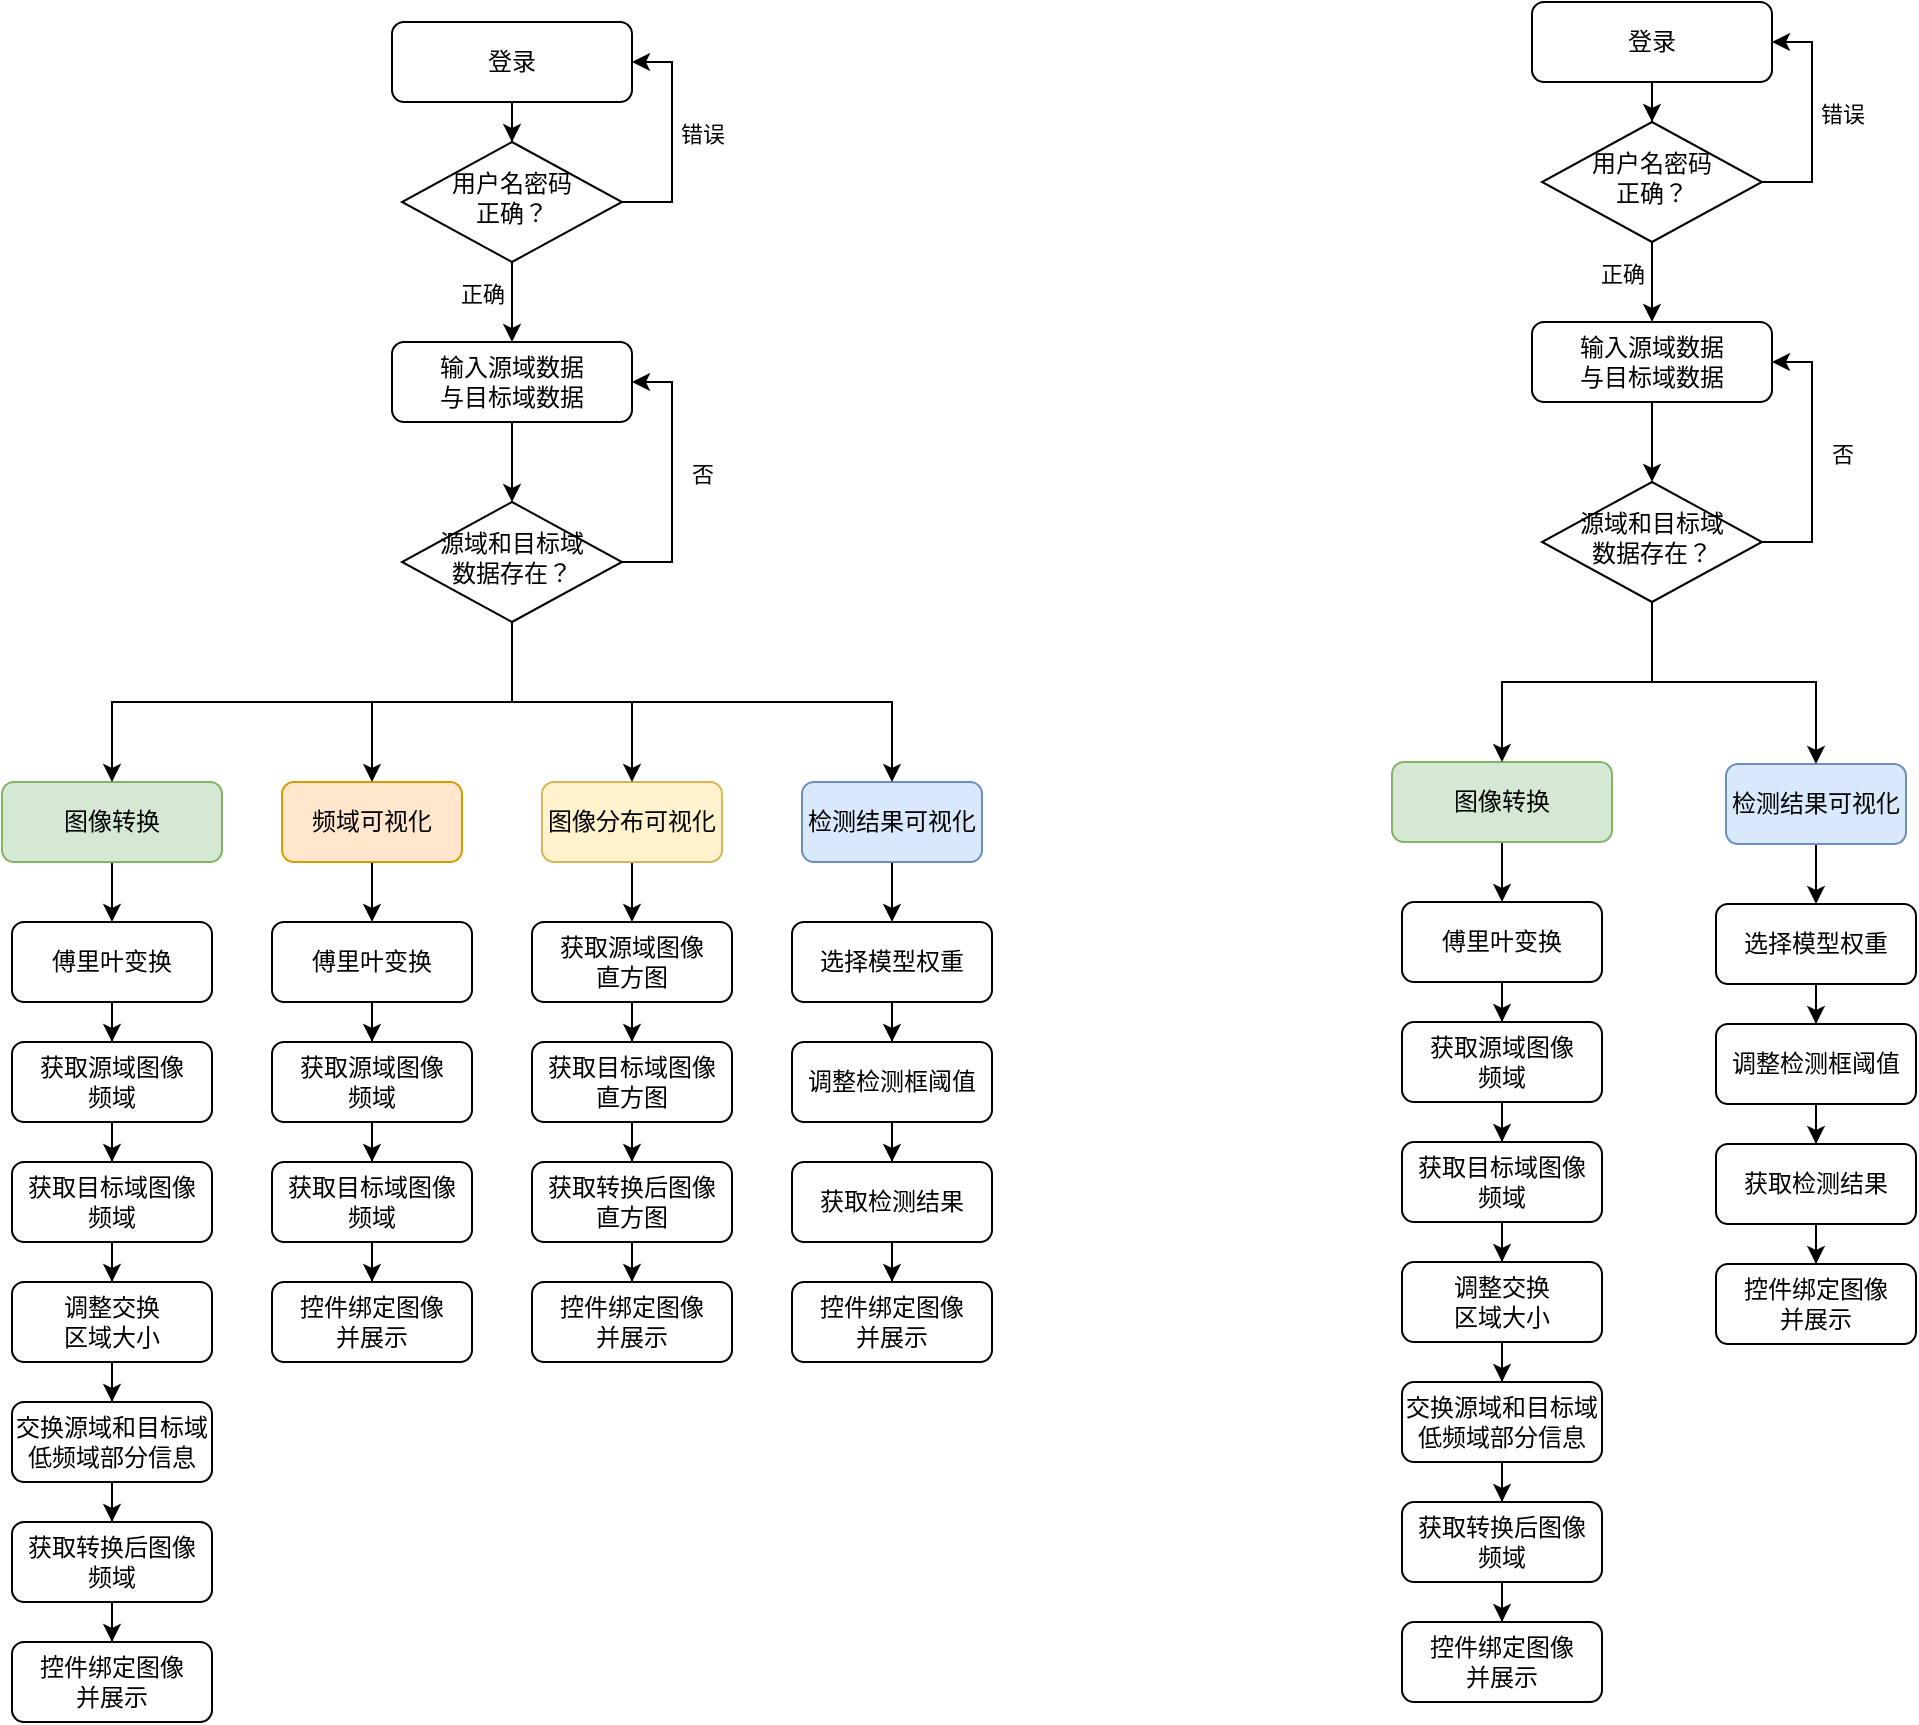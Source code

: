<mxfile version="22.1.21" type="github">
  <diagram name="第 1 页" id="Dvlfbs5kGQ-PsMck--tt">
    <mxGraphModel dx="1638" dy="863" grid="1" gridSize="10" guides="1" tooltips="1" connect="1" arrows="1" fold="1" page="1" pageScale="1" pageWidth="1200" pageHeight="1920" math="0" shadow="0">
      <root>
        <mxCell id="0" />
        <mxCell id="1" parent="0" />
        <mxCell id="TFEilJAdVY5L6RVv-F__-76" value="" style="edgeStyle=orthogonalEdgeStyle;rounded=0;orthogonalLoop=1;jettySize=auto;html=1;entryX=0.5;entryY=0;entryDx=0;entryDy=0;" parent="1" source="TFEilJAdVY5L6RVv-F__-3" target="TFEilJAdVY5L6RVv-F__-78" edge="1">
          <mxGeometry relative="1" as="geometry">
            <mxPoint x="585" y="370" as="targetPoint" />
          </mxGeometry>
        </mxCell>
        <mxCell id="TFEilJAdVY5L6RVv-F__-3" value="输入源域数据&lt;br&gt;与目标域数据" style="rounded=1;whiteSpace=wrap;html=1;fontSize=12;glass=0;strokeWidth=1;shadow=0;" parent="1" vertex="1">
          <mxGeometry x="525" y="260" width="120" height="40" as="geometry" />
        </mxCell>
        <mxCell id="TFEilJAdVY5L6RVv-F__-117" value="" style="edgeStyle=orthogonalEdgeStyle;rounded=0;orthogonalLoop=1;jettySize=auto;html=1;" parent="1" source="TFEilJAdVY5L6RVv-F__-64" target="TFEilJAdVY5L6RVv-F__-116" edge="1">
          <mxGeometry relative="1" as="geometry" />
        </mxCell>
        <mxCell id="TFEilJAdVY5L6RVv-F__-64" value="图像转换" style="rounded=1;whiteSpace=wrap;html=1;fontSize=12;glass=0;strokeWidth=1;shadow=0;fillColor=#d5e8d4;strokeColor=#82b366;" parent="1" vertex="1">
          <mxGeometry x="330" y="480" width="110" height="40" as="geometry" />
        </mxCell>
        <mxCell id="TFEilJAdVY5L6RVv-F__-121" style="edgeStyle=orthogonalEdgeStyle;rounded=0;orthogonalLoop=1;jettySize=auto;html=1;entryX=0.5;entryY=0;entryDx=0;entryDy=0;" parent="1" source="TFEilJAdVY5L6RVv-F__-65" target="TFEilJAdVY5L6RVv-F__-120" edge="1">
          <mxGeometry relative="1" as="geometry" />
        </mxCell>
        <mxCell id="TFEilJAdVY5L6RVv-F__-65" value="频域可视化" style="rounded=1;whiteSpace=wrap;html=1;fontSize=12;glass=0;strokeWidth=1;shadow=0;fillColor=#ffe6cc;strokeColor=#d79b00;" parent="1" vertex="1">
          <mxGeometry x="470" y="480" width="90" height="40" as="geometry" />
        </mxCell>
        <mxCell id="TFEilJAdVY5L6RVv-F__-131" style="edgeStyle=orthogonalEdgeStyle;rounded=0;orthogonalLoop=1;jettySize=auto;html=1;entryX=0.5;entryY=0;entryDx=0;entryDy=0;" parent="1" source="TFEilJAdVY5L6RVv-F__-66" target="TFEilJAdVY5L6RVv-F__-126" edge="1">
          <mxGeometry relative="1" as="geometry" />
        </mxCell>
        <mxCell id="TFEilJAdVY5L6RVv-F__-66" value="图像分布可视化" style="rounded=1;whiteSpace=wrap;html=1;fontSize=12;glass=0;strokeWidth=1;shadow=0;fillColor=#fff2cc;strokeColor=#d6b656;" parent="1" vertex="1">
          <mxGeometry x="600" y="480" width="90" height="40" as="geometry" />
        </mxCell>
        <mxCell id="TFEilJAdVY5L6RVv-F__-144" style="edgeStyle=orthogonalEdgeStyle;rounded=0;orthogonalLoop=1;jettySize=auto;html=1;entryX=0.5;entryY=0;entryDx=0;entryDy=0;" parent="1" source="TFEilJAdVY5L6RVv-F__-67" target="TFEilJAdVY5L6RVv-F__-135" edge="1">
          <mxGeometry relative="1" as="geometry" />
        </mxCell>
        <mxCell id="TFEilJAdVY5L6RVv-F__-67" value="检测结果可视化" style="rounded=1;whiteSpace=wrap;html=1;fontSize=12;glass=0;strokeWidth=1;shadow=0;fillColor=#dae8fc;strokeColor=#6c8ebf;" parent="1" vertex="1">
          <mxGeometry x="730" y="480" width="90" height="40" as="geometry" />
        </mxCell>
        <mxCell id="TFEilJAdVY5L6RVv-F__-70" value="" style="edgeStyle=orthogonalEdgeStyle;rounded=0;orthogonalLoop=1;jettySize=auto;html=1;" parent="1" source="TFEilJAdVY5L6RVv-F__-68" target="TFEilJAdVY5L6RVv-F__-69" edge="1">
          <mxGeometry relative="1" as="geometry" />
        </mxCell>
        <mxCell id="TFEilJAdVY5L6RVv-F__-68" value="登录" style="rounded=1;whiteSpace=wrap;html=1;fontSize=12;glass=0;strokeWidth=1;shadow=0;" parent="1" vertex="1">
          <mxGeometry x="525" y="100" width="120" height="40" as="geometry" />
        </mxCell>
        <mxCell id="TFEilJAdVY5L6RVv-F__-71" value="" style="edgeStyle=orthogonalEdgeStyle;rounded=0;orthogonalLoop=1;jettySize=auto;html=1;" parent="1" source="TFEilJAdVY5L6RVv-F__-69" target="TFEilJAdVY5L6RVv-F__-3" edge="1">
          <mxGeometry relative="1" as="geometry" />
        </mxCell>
        <mxCell id="TFEilJAdVY5L6RVv-F__-72" value="正确" style="edgeLabel;html=1;align=center;verticalAlign=middle;resizable=0;points=[];" parent="TFEilJAdVY5L6RVv-F__-71" vertex="1" connectable="0">
          <mxGeometry x="-0.206" y="-2" relative="1" as="geometry">
            <mxPoint x="-13" as="offset" />
          </mxGeometry>
        </mxCell>
        <mxCell id="TFEilJAdVY5L6RVv-F__-73" style="edgeStyle=orthogonalEdgeStyle;rounded=0;orthogonalLoop=1;jettySize=auto;html=1;entryX=1;entryY=0.5;entryDx=0;entryDy=0;" parent="1" source="TFEilJAdVY5L6RVv-F__-69" target="TFEilJAdVY5L6RVv-F__-68" edge="1">
          <mxGeometry relative="1" as="geometry">
            <Array as="points">
              <mxPoint x="665" y="190" />
              <mxPoint x="665" y="120" />
            </Array>
          </mxGeometry>
        </mxCell>
        <mxCell id="TFEilJAdVY5L6RVv-F__-74" value="错误" style="edgeLabel;html=1;align=center;verticalAlign=middle;resizable=0;points=[];" parent="TFEilJAdVY5L6RVv-F__-73" vertex="1" connectable="0">
          <mxGeometry x="0.026" relative="1" as="geometry">
            <mxPoint x="15" as="offset" />
          </mxGeometry>
        </mxCell>
        <mxCell id="TFEilJAdVY5L6RVv-F__-69" value="用户名密码&lt;br&gt;正确？" style="rhombus;whiteSpace=wrap;html=1;shadow=0;fontFamily=Helvetica;fontSize=12;align=center;strokeWidth=1;spacing=6;spacingTop=-4;" parent="1" vertex="1">
          <mxGeometry x="530" y="160" width="110" height="60" as="geometry" />
        </mxCell>
        <mxCell id="TFEilJAdVY5L6RVv-F__-81" style="edgeStyle=orthogonalEdgeStyle;rounded=0;orthogonalLoop=1;jettySize=auto;html=1;entryX=1;entryY=0.5;entryDx=0;entryDy=0;" parent="1" source="TFEilJAdVY5L6RVv-F__-78" target="TFEilJAdVY5L6RVv-F__-3" edge="1">
          <mxGeometry relative="1" as="geometry">
            <Array as="points">
              <mxPoint x="665" y="370" />
              <mxPoint x="665" y="280" />
            </Array>
          </mxGeometry>
        </mxCell>
        <mxCell id="TFEilJAdVY5L6RVv-F__-82" value="否" style="edgeLabel;html=1;align=center;verticalAlign=middle;resizable=0;points=[];" parent="TFEilJAdVY5L6RVv-F__-81" vertex="1" connectable="0">
          <mxGeometry x="0.022" y="1" relative="1" as="geometry">
            <mxPoint x="16" as="offset" />
          </mxGeometry>
        </mxCell>
        <mxCell id="TFEilJAdVY5L6RVv-F__-86" style="edgeStyle=orthogonalEdgeStyle;rounded=0;orthogonalLoop=1;jettySize=auto;html=1;entryX=0.5;entryY=0;entryDx=0;entryDy=0;" parent="1" source="TFEilJAdVY5L6RVv-F__-78" target="TFEilJAdVY5L6RVv-F__-64" edge="1">
          <mxGeometry relative="1" as="geometry">
            <mxPoint x="585" y="440" as="targetPoint" />
            <Array as="points">
              <mxPoint x="585" y="440" />
              <mxPoint x="385" y="440" />
            </Array>
          </mxGeometry>
        </mxCell>
        <mxCell id="TFEilJAdVY5L6RVv-F__-148" style="edgeStyle=orthogonalEdgeStyle;rounded=0;orthogonalLoop=1;jettySize=auto;html=1;entryX=0.5;entryY=0;entryDx=0;entryDy=0;" parent="1" source="TFEilJAdVY5L6RVv-F__-78" target="TFEilJAdVY5L6RVv-F__-65" edge="1">
          <mxGeometry relative="1" as="geometry" />
        </mxCell>
        <mxCell id="TFEilJAdVY5L6RVv-F__-149" style="edgeStyle=orthogonalEdgeStyle;rounded=0;orthogonalLoop=1;jettySize=auto;html=1;entryX=0.5;entryY=0;entryDx=0;entryDy=0;" parent="1" source="TFEilJAdVY5L6RVv-F__-78" target="TFEilJAdVY5L6RVv-F__-66" edge="1">
          <mxGeometry relative="1" as="geometry" />
        </mxCell>
        <mxCell id="TFEilJAdVY5L6RVv-F__-150" style="edgeStyle=orthogonalEdgeStyle;rounded=0;orthogonalLoop=1;jettySize=auto;html=1;entryX=0.5;entryY=0;entryDx=0;entryDy=0;" parent="1" source="TFEilJAdVY5L6RVv-F__-78" target="TFEilJAdVY5L6RVv-F__-67" edge="1">
          <mxGeometry relative="1" as="geometry">
            <Array as="points">
              <mxPoint x="585" y="440" />
              <mxPoint x="775" y="440" />
            </Array>
          </mxGeometry>
        </mxCell>
        <mxCell id="TFEilJAdVY5L6RVv-F__-78" value="源域和目标域&lt;br&gt;数据存在？" style="rhombus;whiteSpace=wrap;html=1;shadow=0;fontFamily=Helvetica;fontSize=12;align=center;strokeWidth=1;spacing=6;spacingTop=-4;" parent="1" vertex="1">
          <mxGeometry x="530" y="340" width="110" height="60" as="geometry" />
        </mxCell>
        <mxCell id="TFEilJAdVY5L6RVv-F__-95" value="" style="edgeStyle=orthogonalEdgeStyle;rounded=0;orthogonalLoop=1;jettySize=auto;html=1;" parent="1" source="TFEilJAdVY5L6RVv-F__-87" target="TFEilJAdVY5L6RVv-F__-88" edge="1">
          <mxGeometry relative="1" as="geometry" />
        </mxCell>
        <mxCell id="TFEilJAdVY5L6RVv-F__-87" value="获取源域图像&lt;br&gt;频域" style="rounded=1;whiteSpace=wrap;html=1;" parent="1" vertex="1">
          <mxGeometry x="465" y="610" width="100" height="40" as="geometry" />
        </mxCell>
        <mxCell id="TFEilJAdVY5L6RVv-F__-110" value="" style="edgeStyle=orthogonalEdgeStyle;rounded=0;orthogonalLoop=1;jettySize=auto;html=1;" parent="1" source="TFEilJAdVY5L6RVv-F__-88" target="TFEilJAdVY5L6RVv-F__-109" edge="1">
          <mxGeometry relative="1" as="geometry" />
        </mxCell>
        <mxCell id="TFEilJAdVY5L6RVv-F__-88" value="获取目标域图像&lt;br&gt;频域" style="rounded=1;whiteSpace=wrap;html=1;" parent="1" vertex="1">
          <mxGeometry x="465" y="670" width="100" height="40" as="geometry" />
        </mxCell>
        <mxCell id="TFEilJAdVY5L6RVv-F__-97" value="" style="edgeStyle=orthogonalEdgeStyle;rounded=0;orthogonalLoop=1;jettySize=auto;html=1;" parent="1" source="TFEilJAdVY5L6RVv-F__-89" target="TFEilJAdVY5L6RVv-F__-90" edge="1">
          <mxGeometry relative="1" as="geometry" />
        </mxCell>
        <mxCell id="TFEilJAdVY5L6RVv-F__-89" value="获取转换后图像&lt;br&gt;频域" style="rounded=1;whiteSpace=wrap;html=1;" parent="1" vertex="1">
          <mxGeometry x="335" y="850" width="100" height="40" as="geometry" />
        </mxCell>
        <mxCell id="TFEilJAdVY5L6RVv-F__-90" value="控件绑定图像&lt;br&gt;并展示" style="rounded=1;whiteSpace=wrap;html=1;" parent="1" vertex="1">
          <mxGeometry x="335" y="910" width="100" height="40" as="geometry" />
        </mxCell>
        <mxCell id="TFEilJAdVY5L6RVv-F__-108" value="" style="edgeStyle=orthogonalEdgeStyle;rounded=0;orthogonalLoop=1;jettySize=auto;html=1;" parent="1" source="TFEilJAdVY5L6RVv-F__-105" target="TFEilJAdVY5L6RVv-F__-107" edge="1">
          <mxGeometry relative="1" as="geometry" />
        </mxCell>
        <mxCell id="TFEilJAdVY5L6RVv-F__-105" value="获取源域图像&lt;br&gt;频域" style="rounded=1;whiteSpace=wrap;html=1;" parent="1" vertex="1">
          <mxGeometry x="335" y="610" width="100" height="40" as="geometry" />
        </mxCell>
        <mxCell id="TFEilJAdVY5L6RVv-F__-137" style="edgeStyle=orthogonalEdgeStyle;rounded=0;orthogonalLoop=1;jettySize=auto;html=1;entryX=0.5;entryY=0;entryDx=0;entryDy=0;" parent="1" source="TFEilJAdVY5L6RVv-F__-107" target="TFEilJAdVY5L6RVv-F__-136" edge="1">
          <mxGeometry relative="1" as="geometry" />
        </mxCell>
        <mxCell id="TFEilJAdVY5L6RVv-F__-107" value="获取目标域图像&lt;br&gt;频域" style="rounded=1;whiteSpace=wrap;html=1;" parent="1" vertex="1">
          <mxGeometry x="335" y="670" width="100" height="40" as="geometry" />
        </mxCell>
        <mxCell id="TFEilJAdVY5L6RVv-F__-109" value="控件绑定图像&lt;br&gt;并展示" style="rounded=1;whiteSpace=wrap;html=1;" parent="1" vertex="1">
          <mxGeometry x="465" y="730" width="100" height="40" as="geometry" />
        </mxCell>
        <mxCell id="TFEilJAdVY5L6RVv-F__-114" value="" style="edgeStyle=orthogonalEdgeStyle;rounded=0;orthogonalLoop=1;jettySize=auto;html=1;" parent="1" source="TFEilJAdVY5L6RVv-F__-112" target="TFEilJAdVY5L6RVv-F__-89" edge="1">
          <mxGeometry relative="1" as="geometry" />
        </mxCell>
        <mxCell id="TFEilJAdVY5L6RVv-F__-112" value="交换源域和目标域低频域部分信息" style="rounded=1;whiteSpace=wrap;html=1;" parent="1" vertex="1">
          <mxGeometry x="335" y="790" width="100" height="40" as="geometry" />
        </mxCell>
        <mxCell id="TFEilJAdVY5L6RVv-F__-119" value="" style="edgeStyle=orthogonalEdgeStyle;rounded=0;orthogonalLoop=1;jettySize=auto;html=1;" parent="1" source="TFEilJAdVY5L6RVv-F__-116" target="TFEilJAdVY5L6RVv-F__-105" edge="1">
          <mxGeometry relative="1" as="geometry" />
        </mxCell>
        <mxCell id="TFEilJAdVY5L6RVv-F__-116" value="傅里叶变换" style="rounded=1;whiteSpace=wrap;html=1;" parent="1" vertex="1">
          <mxGeometry x="335" y="550" width="100" height="40" as="geometry" />
        </mxCell>
        <mxCell id="TFEilJAdVY5L6RVv-F__-122" style="edgeStyle=orthogonalEdgeStyle;rounded=0;orthogonalLoop=1;jettySize=auto;html=1;entryX=0.5;entryY=0;entryDx=0;entryDy=0;" parent="1" source="TFEilJAdVY5L6RVv-F__-120" target="TFEilJAdVY5L6RVv-F__-87" edge="1">
          <mxGeometry relative="1" as="geometry" />
        </mxCell>
        <mxCell id="TFEilJAdVY5L6RVv-F__-120" value="傅里叶变换" style="rounded=1;whiteSpace=wrap;html=1;" parent="1" vertex="1">
          <mxGeometry x="465" y="550" width="100" height="40" as="geometry" />
        </mxCell>
        <mxCell id="TFEilJAdVY5L6RVv-F__-132" style="edgeStyle=orthogonalEdgeStyle;rounded=0;orthogonalLoop=1;jettySize=auto;html=1;entryX=0.5;entryY=0;entryDx=0;entryDy=0;" parent="1" source="TFEilJAdVY5L6RVv-F__-126" target="TFEilJAdVY5L6RVv-F__-127" edge="1">
          <mxGeometry relative="1" as="geometry" />
        </mxCell>
        <mxCell id="TFEilJAdVY5L6RVv-F__-126" value="获取源域图像&lt;br&gt;直方图" style="rounded=1;whiteSpace=wrap;html=1;" parent="1" vertex="1">
          <mxGeometry x="595" y="550" width="100" height="40" as="geometry" />
        </mxCell>
        <mxCell id="TFEilJAdVY5L6RVv-F__-133" style="edgeStyle=orthogonalEdgeStyle;rounded=0;orthogonalLoop=1;jettySize=auto;html=1;entryX=0.5;entryY=0;entryDx=0;entryDy=0;" parent="1" source="TFEilJAdVY5L6RVv-F__-127" target="TFEilJAdVY5L6RVv-F__-128" edge="1">
          <mxGeometry relative="1" as="geometry" />
        </mxCell>
        <mxCell id="TFEilJAdVY5L6RVv-F__-127" value="获取目标域图像&lt;br&gt;直方图" style="rounded=1;whiteSpace=wrap;html=1;" parent="1" vertex="1">
          <mxGeometry x="595" y="610" width="100" height="40" as="geometry" />
        </mxCell>
        <mxCell id="TFEilJAdVY5L6RVv-F__-134" style="edgeStyle=orthogonalEdgeStyle;rounded=0;orthogonalLoop=1;jettySize=auto;html=1;entryX=0.5;entryY=0;entryDx=0;entryDy=0;" parent="1" source="TFEilJAdVY5L6RVv-F__-128" target="TFEilJAdVY5L6RVv-F__-129" edge="1">
          <mxGeometry relative="1" as="geometry" />
        </mxCell>
        <mxCell id="TFEilJAdVY5L6RVv-F__-128" value="获取转换后图像&lt;br&gt;直方图" style="rounded=1;whiteSpace=wrap;html=1;" parent="1" vertex="1">
          <mxGeometry x="595" y="670" width="100" height="40" as="geometry" />
        </mxCell>
        <mxCell id="TFEilJAdVY5L6RVv-F__-129" value="控件绑定图像&lt;br&gt;并展示" style="rounded=1;whiteSpace=wrap;html=1;" parent="1" vertex="1">
          <mxGeometry x="595" y="730" width="100" height="40" as="geometry" />
        </mxCell>
        <mxCell id="TFEilJAdVY5L6RVv-F__-145" style="edgeStyle=orthogonalEdgeStyle;rounded=0;orthogonalLoop=1;jettySize=auto;html=1;entryX=0.5;entryY=0;entryDx=0;entryDy=0;" parent="1" source="TFEilJAdVY5L6RVv-F__-135" target="TFEilJAdVY5L6RVv-F__-139" edge="1">
          <mxGeometry relative="1" as="geometry" />
        </mxCell>
        <mxCell id="TFEilJAdVY5L6RVv-F__-135" value="选择模型权重" style="rounded=1;whiteSpace=wrap;html=1;" parent="1" vertex="1">
          <mxGeometry x="725" y="550" width="100" height="40" as="geometry" />
        </mxCell>
        <mxCell id="TFEilJAdVY5L6RVv-F__-138" style="edgeStyle=orthogonalEdgeStyle;rounded=0;orthogonalLoop=1;jettySize=auto;html=1;entryX=0.5;entryY=0;entryDx=0;entryDy=0;" parent="1" source="TFEilJAdVY5L6RVv-F__-136" target="TFEilJAdVY5L6RVv-F__-112" edge="1">
          <mxGeometry relative="1" as="geometry" />
        </mxCell>
        <mxCell id="TFEilJAdVY5L6RVv-F__-136" value="调整交换&lt;br&gt;区域大小" style="rounded=1;whiteSpace=wrap;html=1;" parent="1" vertex="1">
          <mxGeometry x="335" y="730" width="100" height="40" as="geometry" />
        </mxCell>
        <mxCell id="TFEilJAdVY5L6RVv-F__-146" style="edgeStyle=orthogonalEdgeStyle;rounded=0;orthogonalLoop=1;jettySize=auto;html=1;entryX=0.5;entryY=0;entryDx=0;entryDy=0;" parent="1" source="TFEilJAdVY5L6RVv-F__-139" target="TFEilJAdVY5L6RVv-F__-140" edge="1">
          <mxGeometry relative="1" as="geometry" />
        </mxCell>
        <mxCell id="TFEilJAdVY5L6RVv-F__-139" value="调整检测框阈值" style="rounded=1;whiteSpace=wrap;html=1;" parent="1" vertex="1">
          <mxGeometry x="725" y="610" width="100" height="40" as="geometry" />
        </mxCell>
        <mxCell id="TFEilJAdVY5L6RVv-F__-147" style="edgeStyle=orthogonalEdgeStyle;rounded=0;orthogonalLoop=1;jettySize=auto;html=1;entryX=0.5;entryY=0;entryDx=0;entryDy=0;" parent="1" source="TFEilJAdVY5L6RVv-F__-140" target="TFEilJAdVY5L6RVv-F__-142" edge="1">
          <mxGeometry relative="1" as="geometry" />
        </mxCell>
        <mxCell id="TFEilJAdVY5L6RVv-F__-140" value="获取检测结果" style="rounded=1;whiteSpace=wrap;html=1;" parent="1" vertex="1">
          <mxGeometry x="725" y="670" width="100" height="40" as="geometry" />
        </mxCell>
        <mxCell id="TFEilJAdVY5L6RVv-F__-142" value="控件绑定图像&lt;br&gt;并展示" style="rounded=1;whiteSpace=wrap;html=1;" parent="1" vertex="1">
          <mxGeometry x="725" y="730" width="100" height="40" as="geometry" />
        </mxCell>
        <mxCell id="KKW1EfT1PSWqCPjwvVtM-1" value="" style="edgeStyle=orthogonalEdgeStyle;rounded=0;orthogonalLoop=1;jettySize=auto;html=1;entryX=0.5;entryY=0;entryDx=0;entryDy=0;" edge="1" parent="1" source="KKW1EfT1PSWqCPjwvVtM-2" target="KKW1EfT1PSWqCPjwvVtM-24">
          <mxGeometry relative="1" as="geometry">
            <mxPoint x="1155" y="360" as="targetPoint" />
          </mxGeometry>
        </mxCell>
        <mxCell id="KKW1EfT1PSWqCPjwvVtM-2" value="输入源域数据&lt;br&gt;与目标域数据" style="rounded=1;whiteSpace=wrap;html=1;fontSize=12;glass=0;strokeWidth=1;shadow=0;" vertex="1" parent="1">
          <mxGeometry x="1095" y="250" width="120" height="40" as="geometry" />
        </mxCell>
        <mxCell id="KKW1EfT1PSWqCPjwvVtM-3" value="" style="edgeStyle=orthogonalEdgeStyle;rounded=0;orthogonalLoop=1;jettySize=auto;html=1;" edge="1" parent="1" source="KKW1EfT1PSWqCPjwvVtM-4" target="KKW1EfT1PSWqCPjwvVtM-40">
          <mxGeometry relative="1" as="geometry" />
        </mxCell>
        <mxCell id="KKW1EfT1PSWqCPjwvVtM-4" value="图像转换" style="rounded=1;whiteSpace=wrap;html=1;fontSize=12;glass=0;strokeWidth=1;shadow=0;fillColor=#d5e8d4;strokeColor=#82b366;" vertex="1" parent="1">
          <mxGeometry x="1025" y="470" width="110" height="40" as="geometry" />
        </mxCell>
        <mxCell id="KKW1EfT1PSWqCPjwvVtM-9" style="edgeStyle=orthogonalEdgeStyle;rounded=0;orthogonalLoop=1;jettySize=auto;html=1;entryX=0.5;entryY=0;entryDx=0;entryDy=0;" edge="1" parent="1" source="KKW1EfT1PSWqCPjwvVtM-10" target="KKW1EfT1PSWqCPjwvVtM-51">
          <mxGeometry relative="1" as="geometry" />
        </mxCell>
        <mxCell id="KKW1EfT1PSWqCPjwvVtM-10" value="检测结果可视化" style="rounded=1;whiteSpace=wrap;html=1;fontSize=12;glass=0;strokeWidth=1;shadow=0;fillColor=#dae8fc;strokeColor=#6c8ebf;" vertex="1" parent="1">
          <mxGeometry x="1192" y="471" width="90" height="40" as="geometry" />
        </mxCell>
        <mxCell id="KKW1EfT1PSWqCPjwvVtM-11" value="" style="edgeStyle=orthogonalEdgeStyle;rounded=0;orthogonalLoop=1;jettySize=auto;html=1;" edge="1" parent="1" source="KKW1EfT1PSWqCPjwvVtM-12" target="KKW1EfT1PSWqCPjwvVtM-17">
          <mxGeometry relative="1" as="geometry" />
        </mxCell>
        <mxCell id="KKW1EfT1PSWqCPjwvVtM-12" value="登录" style="rounded=1;whiteSpace=wrap;html=1;fontSize=12;glass=0;strokeWidth=1;shadow=0;" vertex="1" parent="1">
          <mxGeometry x="1095" y="90" width="120" height="40" as="geometry" />
        </mxCell>
        <mxCell id="KKW1EfT1PSWqCPjwvVtM-13" value="" style="edgeStyle=orthogonalEdgeStyle;rounded=0;orthogonalLoop=1;jettySize=auto;html=1;" edge="1" parent="1" source="KKW1EfT1PSWqCPjwvVtM-17" target="KKW1EfT1PSWqCPjwvVtM-2">
          <mxGeometry relative="1" as="geometry" />
        </mxCell>
        <mxCell id="KKW1EfT1PSWqCPjwvVtM-14" value="正确" style="edgeLabel;html=1;align=center;verticalAlign=middle;resizable=0;points=[];" vertex="1" connectable="0" parent="KKW1EfT1PSWqCPjwvVtM-13">
          <mxGeometry x="-0.206" y="-2" relative="1" as="geometry">
            <mxPoint x="-13" as="offset" />
          </mxGeometry>
        </mxCell>
        <mxCell id="KKW1EfT1PSWqCPjwvVtM-15" style="edgeStyle=orthogonalEdgeStyle;rounded=0;orthogonalLoop=1;jettySize=auto;html=1;entryX=1;entryY=0.5;entryDx=0;entryDy=0;" edge="1" parent="1" source="KKW1EfT1PSWqCPjwvVtM-17" target="KKW1EfT1PSWqCPjwvVtM-12">
          <mxGeometry relative="1" as="geometry">
            <Array as="points">
              <mxPoint x="1235" y="180" />
              <mxPoint x="1235" y="110" />
            </Array>
          </mxGeometry>
        </mxCell>
        <mxCell id="KKW1EfT1PSWqCPjwvVtM-16" value="错误" style="edgeLabel;html=1;align=center;verticalAlign=middle;resizable=0;points=[];" vertex="1" connectable="0" parent="KKW1EfT1PSWqCPjwvVtM-15">
          <mxGeometry x="0.026" relative="1" as="geometry">
            <mxPoint x="15" as="offset" />
          </mxGeometry>
        </mxCell>
        <mxCell id="KKW1EfT1PSWqCPjwvVtM-17" value="用户名密码&lt;br&gt;正确？" style="rhombus;whiteSpace=wrap;html=1;shadow=0;fontFamily=Helvetica;fontSize=12;align=center;strokeWidth=1;spacing=6;spacingTop=-4;" vertex="1" parent="1">
          <mxGeometry x="1100" y="150" width="110" height="60" as="geometry" />
        </mxCell>
        <mxCell id="KKW1EfT1PSWqCPjwvVtM-18" style="edgeStyle=orthogonalEdgeStyle;rounded=0;orthogonalLoop=1;jettySize=auto;html=1;entryX=1;entryY=0.5;entryDx=0;entryDy=0;" edge="1" parent="1" source="KKW1EfT1PSWqCPjwvVtM-24" target="KKW1EfT1PSWqCPjwvVtM-2">
          <mxGeometry relative="1" as="geometry">
            <Array as="points">
              <mxPoint x="1235" y="360" />
              <mxPoint x="1235" y="270" />
            </Array>
          </mxGeometry>
        </mxCell>
        <mxCell id="KKW1EfT1PSWqCPjwvVtM-19" value="否" style="edgeLabel;html=1;align=center;verticalAlign=middle;resizable=0;points=[];" vertex="1" connectable="0" parent="KKW1EfT1PSWqCPjwvVtM-18">
          <mxGeometry x="0.022" y="1" relative="1" as="geometry">
            <mxPoint x="16" as="offset" />
          </mxGeometry>
        </mxCell>
        <mxCell id="KKW1EfT1PSWqCPjwvVtM-20" style="edgeStyle=orthogonalEdgeStyle;rounded=0;orthogonalLoop=1;jettySize=auto;html=1;entryX=0.5;entryY=0;entryDx=0;entryDy=0;" edge="1" parent="1" source="KKW1EfT1PSWqCPjwvVtM-24" target="KKW1EfT1PSWqCPjwvVtM-4">
          <mxGeometry relative="1" as="geometry">
            <mxPoint x="1155" y="430" as="targetPoint" />
            <Array as="points">
              <mxPoint x="1155" y="430" />
              <mxPoint x="1080" y="430" />
              <mxPoint x="1080" y="470" />
            </Array>
          </mxGeometry>
        </mxCell>
        <mxCell id="KKW1EfT1PSWqCPjwvVtM-23" style="edgeStyle=orthogonalEdgeStyle;rounded=0;orthogonalLoop=1;jettySize=auto;html=1;entryX=0.5;entryY=0;entryDx=0;entryDy=0;" edge="1" parent="1" source="KKW1EfT1PSWqCPjwvVtM-24" target="KKW1EfT1PSWqCPjwvVtM-10">
          <mxGeometry relative="1" as="geometry">
            <Array as="points">
              <mxPoint x="1155" y="430" />
              <mxPoint x="1237" y="430" />
            </Array>
          </mxGeometry>
        </mxCell>
        <mxCell id="KKW1EfT1PSWqCPjwvVtM-24" value="源域和目标域&lt;br&gt;数据存在？" style="rhombus;whiteSpace=wrap;html=1;shadow=0;fontFamily=Helvetica;fontSize=12;align=center;strokeWidth=1;spacing=6;spacingTop=-4;" vertex="1" parent="1">
          <mxGeometry x="1100" y="330" width="110" height="60" as="geometry" />
        </mxCell>
        <mxCell id="KKW1EfT1PSWqCPjwvVtM-29" value="" style="edgeStyle=orthogonalEdgeStyle;rounded=0;orthogonalLoop=1;jettySize=auto;html=1;" edge="1" parent="1" source="KKW1EfT1PSWqCPjwvVtM-30" target="KKW1EfT1PSWqCPjwvVtM-31">
          <mxGeometry relative="1" as="geometry" />
        </mxCell>
        <mxCell id="KKW1EfT1PSWqCPjwvVtM-30" value="获取转换后图像&lt;br&gt;频域" style="rounded=1;whiteSpace=wrap;html=1;" vertex="1" parent="1">
          <mxGeometry x="1030" y="840" width="100" height="40" as="geometry" />
        </mxCell>
        <mxCell id="KKW1EfT1PSWqCPjwvVtM-31" value="控件绑定图像&lt;br&gt;并展示" style="rounded=1;whiteSpace=wrap;html=1;" vertex="1" parent="1">
          <mxGeometry x="1030" y="900" width="100" height="40" as="geometry" />
        </mxCell>
        <mxCell id="KKW1EfT1PSWqCPjwvVtM-32" value="" style="edgeStyle=orthogonalEdgeStyle;rounded=0;orthogonalLoop=1;jettySize=auto;html=1;" edge="1" parent="1" source="KKW1EfT1PSWqCPjwvVtM-33" target="KKW1EfT1PSWqCPjwvVtM-35">
          <mxGeometry relative="1" as="geometry" />
        </mxCell>
        <mxCell id="KKW1EfT1PSWqCPjwvVtM-33" value="获取源域图像&lt;br&gt;频域" style="rounded=1;whiteSpace=wrap;html=1;" vertex="1" parent="1">
          <mxGeometry x="1030" y="600" width="100" height="40" as="geometry" />
        </mxCell>
        <mxCell id="KKW1EfT1PSWqCPjwvVtM-34" style="edgeStyle=orthogonalEdgeStyle;rounded=0;orthogonalLoop=1;jettySize=auto;html=1;entryX=0.5;entryY=0;entryDx=0;entryDy=0;" edge="1" parent="1" source="KKW1EfT1PSWqCPjwvVtM-35" target="KKW1EfT1PSWqCPjwvVtM-53">
          <mxGeometry relative="1" as="geometry" />
        </mxCell>
        <mxCell id="KKW1EfT1PSWqCPjwvVtM-35" value="获取目标域图像&lt;br&gt;频域" style="rounded=1;whiteSpace=wrap;html=1;" vertex="1" parent="1">
          <mxGeometry x="1030" y="660" width="100" height="40" as="geometry" />
        </mxCell>
        <mxCell id="KKW1EfT1PSWqCPjwvVtM-37" value="" style="edgeStyle=orthogonalEdgeStyle;rounded=0;orthogonalLoop=1;jettySize=auto;html=1;" edge="1" parent="1" source="KKW1EfT1PSWqCPjwvVtM-38" target="KKW1EfT1PSWqCPjwvVtM-30">
          <mxGeometry relative="1" as="geometry" />
        </mxCell>
        <mxCell id="KKW1EfT1PSWqCPjwvVtM-38" value="交换源域和目标域低频域部分信息" style="rounded=1;whiteSpace=wrap;html=1;" vertex="1" parent="1">
          <mxGeometry x="1030" y="780" width="100" height="40" as="geometry" />
        </mxCell>
        <mxCell id="KKW1EfT1PSWqCPjwvVtM-39" value="" style="edgeStyle=orthogonalEdgeStyle;rounded=0;orthogonalLoop=1;jettySize=auto;html=1;" edge="1" parent="1" source="KKW1EfT1PSWqCPjwvVtM-40" target="KKW1EfT1PSWqCPjwvVtM-33">
          <mxGeometry relative="1" as="geometry" />
        </mxCell>
        <mxCell id="KKW1EfT1PSWqCPjwvVtM-40" value="傅里叶变换" style="rounded=1;whiteSpace=wrap;html=1;" vertex="1" parent="1">
          <mxGeometry x="1030" y="540" width="100" height="40" as="geometry" />
        </mxCell>
        <mxCell id="KKW1EfT1PSWqCPjwvVtM-50" style="edgeStyle=orthogonalEdgeStyle;rounded=0;orthogonalLoop=1;jettySize=auto;html=1;entryX=0.5;entryY=0;entryDx=0;entryDy=0;" edge="1" parent="1" source="KKW1EfT1PSWqCPjwvVtM-51" target="KKW1EfT1PSWqCPjwvVtM-55">
          <mxGeometry relative="1" as="geometry" />
        </mxCell>
        <mxCell id="KKW1EfT1PSWqCPjwvVtM-51" value="选择模型权重" style="rounded=1;whiteSpace=wrap;html=1;" vertex="1" parent="1">
          <mxGeometry x="1187" y="541" width="100" height="40" as="geometry" />
        </mxCell>
        <mxCell id="KKW1EfT1PSWqCPjwvVtM-52" style="edgeStyle=orthogonalEdgeStyle;rounded=0;orthogonalLoop=1;jettySize=auto;html=1;entryX=0.5;entryY=0;entryDx=0;entryDy=0;" edge="1" parent="1" source="KKW1EfT1PSWqCPjwvVtM-53" target="KKW1EfT1PSWqCPjwvVtM-38">
          <mxGeometry relative="1" as="geometry" />
        </mxCell>
        <mxCell id="KKW1EfT1PSWqCPjwvVtM-53" value="调整交换&lt;br&gt;区域大小" style="rounded=1;whiteSpace=wrap;html=1;" vertex="1" parent="1">
          <mxGeometry x="1030" y="720" width="100" height="40" as="geometry" />
        </mxCell>
        <mxCell id="KKW1EfT1PSWqCPjwvVtM-54" style="edgeStyle=orthogonalEdgeStyle;rounded=0;orthogonalLoop=1;jettySize=auto;html=1;entryX=0.5;entryY=0;entryDx=0;entryDy=0;" edge="1" parent="1" source="KKW1EfT1PSWqCPjwvVtM-55" target="KKW1EfT1PSWqCPjwvVtM-57">
          <mxGeometry relative="1" as="geometry" />
        </mxCell>
        <mxCell id="KKW1EfT1PSWqCPjwvVtM-55" value="调整检测框阈值" style="rounded=1;whiteSpace=wrap;html=1;" vertex="1" parent="1">
          <mxGeometry x="1187" y="601" width="100" height="40" as="geometry" />
        </mxCell>
        <mxCell id="KKW1EfT1PSWqCPjwvVtM-56" style="edgeStyle=orthogonalEdgeStyle;rounded=0;orthogonalLoop=1;jettySize=auto;html=1;entryX=0.5;entryY=0;entryDx=0;entryDy=0;" edge="1" parent="1" source="KKW1EfT1PSWqCPjwvVtM-57" target="KKW1EfT1PSWqCPjwvVtM-58">
          <mxGeometry relative="1" as="geometry" />
        </mxCell>
        <mxCell id="KKW1EfT1PSWqCPjwvVtM-57" value="获取检测结果" style="rounded=1;whiteSpace=wrap;html=1;" vertex="1" parent="1">
          <mxGeometry x="1187" y="661" width="100" height="40" as="geometry" />
        </mxCell>
        <mxCell id="KKW1EfT1PSWqCPjwvVtM-58" value="控件绑定图像&lt;br&gt;并展示" style="rounded=1;whiteSpace=wrap;html=1;" vertex="1" parent="1">
          <mxGeometry x="1187" y="721" width="100" height="40" as="geometry" />
        </mxCell>
      </root>
    </mxGraphModel>
  </diagram>
</mxfile>
